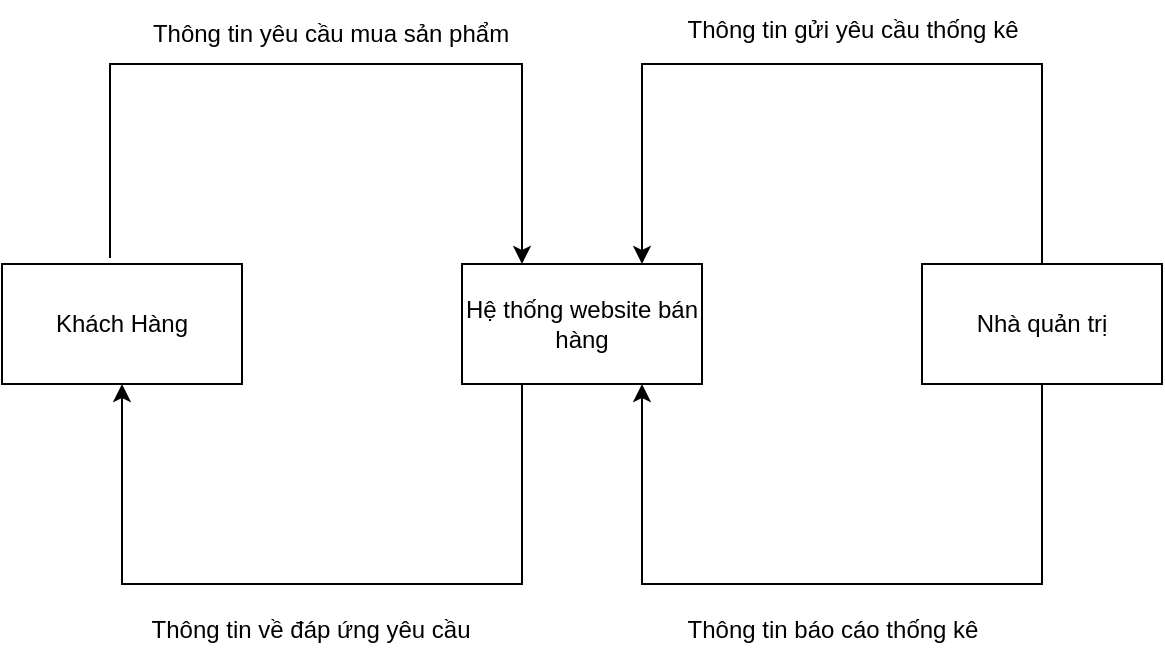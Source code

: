 <mxfile version="24.0.7" type="device">
  <diagram name="Trang-1" id="RbP3OkpAAQSZIJcNxKSz">
    <mxGraphModel dx="818" dy="837" grid="1" gridSize="10" guides="1" tooltips="1" connect="1" arrows="1" fold="1" page="1" pageScale="1" pageWidth="827" pageHeight="1169" math="0" shadow="0">
      <root>
        <mxCell id="0" />
        <mxCell id="1" parent="0" />
        <mxCell id="_TglKIyG4dgLx03RQm6f-1" value="Khách Hàng" style="rounded=0;whiteSpace=wrap;html=1;" parent="1" vertex="1">
          <mxGeometry x="150" y="260" width="120" height="60" as="geometry" />
        </mxCell>
        <mxCell id="_TglKIyG4dgLx03RQm6f-2" value="Hệ thống website bán hàng" style="rounded=0;whiteSpace=wrap;html=1;" parent="1" vertex="1">
          <mxGeometry x="380" y="260" width="120" height="60" as="geometry" />
        </mxCell>
        <mxCell id="_TglKIyG4dgLx03RQm6f-3" value="Nhà quản trị" style="rounded=0;whiteSpace=wrap;html=1;" parent="1" vertex="1">
          <mxGeometry x="610" y="260" width="120" height="60" as="geometry" />
        </mxCell>
        <mxCell id="_TglKIyG4dgLx03RQm6f-4" value="" style="endArrow=classic;html=1;rounded=0;exitX=0.45;exitY=-0.05;exitDx=0;exitDy=0;exitPerimeter=0;entryX=0.25;entryY=0;entryDx=0;entryDy=0;" parent="1" source="_TglKIyG4dgLx03RQm6f-1" target="_TglKIyG4dgLx03RQm6f-2" edge="1">
          <mxGeometry width="50" height="50" relative="1" as="geometry">
            <mxPoint x="390" y="400" as="sourcePoint" />
            <mxPoint x="440" y="350" as="targetPoint" />
            <Array as="points">
              <mxPoint x="204" y="160" />
              <mxPoint x="410" y="160" />
            </Array>
          </mxGeometry>
        </mxCell>
        <mxCell id="_TglKIyG4dgLx03RQm6f-5" value="" style="endArrow=classic;html=1;rounded=0;exitX=0.5;exitY=0;exitDx=0;exitDy=0;entryX=0.75;entryY=0;entryDx=0;entryDy=0;" parent="1" source="_TglKIyG4dgLx03RQm6f-3" target="_TglKIyG4dgLx03RQm6f-2" edge="1">
          <mxGeometry width="50" height="50" relative="1" as="geometry">
            <mxPoint x="575" y="150" as="sourcePoint" />
            <mxPoint x="625" y="100" as="targetPoint" />
            <Array as="points">
              <mxPoint x="670" y="160" />
              <mxPoint x="470" y="160" />
            </Array>
          </mxGeometry>
        </mxCell>
        <mxCell id="_TglKIyG4dgLx03RQm6f-6" value="" style="endArrow=classic;html=1;rounded=0;entryX=0.5;entryY=1;entryDx=0;entryDy=0;exitX=0.25;exitY=1;exitDx=0;exitDy=0;" parent="1" source="_TglKIyG4dgLx03RQm6f-2" target="_TglKIyG4dgLx03RQm6f-1" edge="1">
          <mxGeometry width="50" height="50" relative="1" as="geometry">
            <mxPoint x="510" y="620" as="sourcePoint" />
            <mxPoint x="560" y="570" as="targetPoint" />
            <Array as="points">
              <mxPoint x="410" y="420" />
              <mxPoint x="210" y="420" />
            </Array>
          </mxGeometry>
        </mxCell>
        <mxCell id="_TglKIyG4dgLx03RQm6f-9" value="" style="endArrow=classic;html=1;rounded=0;exitX=0.5;exitY=1;exitDx=0;exitDy=0;entryX=0.75;entryY=1;entryDx=0;entryDy=0;" parent="1" source="_TglKIyG4dgLx03RQm6f-3" target="_TglKIyG4dgLx03RQm6f-2" edge="1">
          <mxGeometry width="50" height="50" relative="1" as="geometry">
            <mxPoint x="390" y="400" as="sourcePoint" />
            <mxPoint x="440" y="350" as="targetPoint" />
            <Array as="points">
              <mxPoint x="670" y="420" />
              <mxPoint x="470" y="420" />
            </Array>
          </mxGeometry>
        </mxCell>
        <mxCell id="QSe5_PaTZ_gnCn08tfPo-1" value="Thông tin yêu cầu mua sản phẩm" style="text;html=1;align=center;verticalAlign=middle;resizable=0;points=[];autosize=1;strokeColor=none;fillColor=none;" vertex="1" parent="1">
          <mxGeometry x="214" y="130" width="200" height="30" as="geometry" />
        </mxCell>
        <mxCell id="QSe5_PaTZ_gnCn08tfPo-3" value="Thông tin về đáp ứng yêu cầu" style="text;html=1;align=center;verticalAlign=middle;resizable=0;points=[];autosize=1;strokeColor=none;fillColor=none;" vertex="1" parent="1">
          <mxGeometry x="214" y="428" width="180" height="30" as="geometry" />
        </mxCell>
        <mxCell id="QSe5_PaTZ_gnCn08tfPo-4" value="Thông tin báo cáo thống kê" style="text;html=1;align=center;verticalAlign=middle;resizable=0;points=[];autosize=1;strokeColor=none;fillColor=none;" vertex="1" parent="1">
          <mxGeometry x="480" y="428" width="170" height="30" as="geometry" />
        </mxCell>
        <mxCell id="QSe5_PaTZ_gnCn08tfPo-5" value="Thông tin gửi yêu cầu thống kê" style="text;html=1;align=center;verticalAlign=middle;resizable=0;points=[];autosize=1;strokeColor=none;fillColor=none;" vertex="1" parent="1">
          <mxGeometry x="480" y="128" width="190" height="30" as="geometry" />
        </mxCell>
      </root>
    </mxGraphModel>
  </diagram>
</mxfile>
